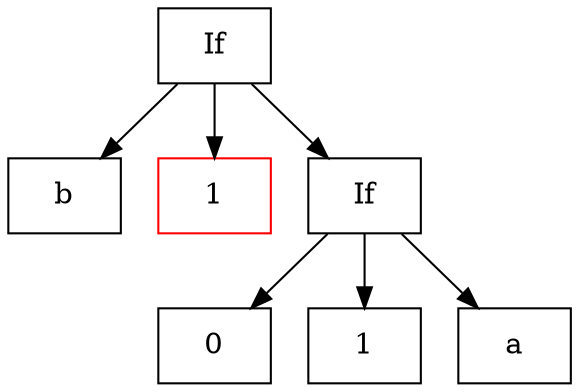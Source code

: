 
// Eval 5
digraph G {
    node [shape = "box"]

    n0 [label="If"];
    n0 -> n1;
    n1 [label="b"];
    n0 -> n2;
    n2 [label="1" color="red"];
    n0 -> n3;
    n3 [label="If"];
    n3 -> n4;
    n4 [label="0"];
    n3 -> n5;
    n5 [label="1"];
    n3 -> n6;
    n6 [label="a"];
}
